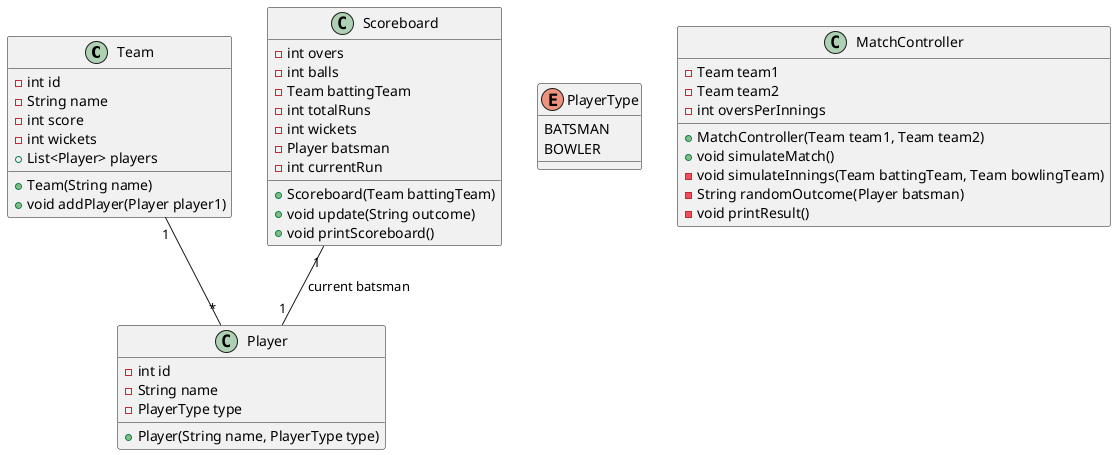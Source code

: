 @startuml

class Team {
  - int id
  - String name
  - int score
  - int wickets
  + List<Player> players
  + Team(String name)
  + void addPlayer(Player player1)
}

class Player {
  - int id
  - String name
  - PlayerType type
  + Player(String name, PlayerType type)
}

enum PlayerType {
  BATSMAN
  BOWLER
}

class Scoreboard {
  - int overs
  - int balls
  - Team battingTeam
  - int totalRuns
  - int wickets
  - Player batsman
  - int currentRun
  + Scoreboard(Team battingTeam)
  + void update(String outcome)
  + void printScoreboard()
}

class MatchController {
  - Team team1
  - Team team2
  - int oversPerInnings
  + MatchController(Team team1, Team team2)
  + void simulateMatch()
  - void simulateInnings(Team battingTeam, Team bowlingTeam)
  - String randomOutcome(Player batsman)
  - void printResult()
}

Team "1" -- "*" Player
Scoreboard "1" -- "1" Player : current batsman

@enduml